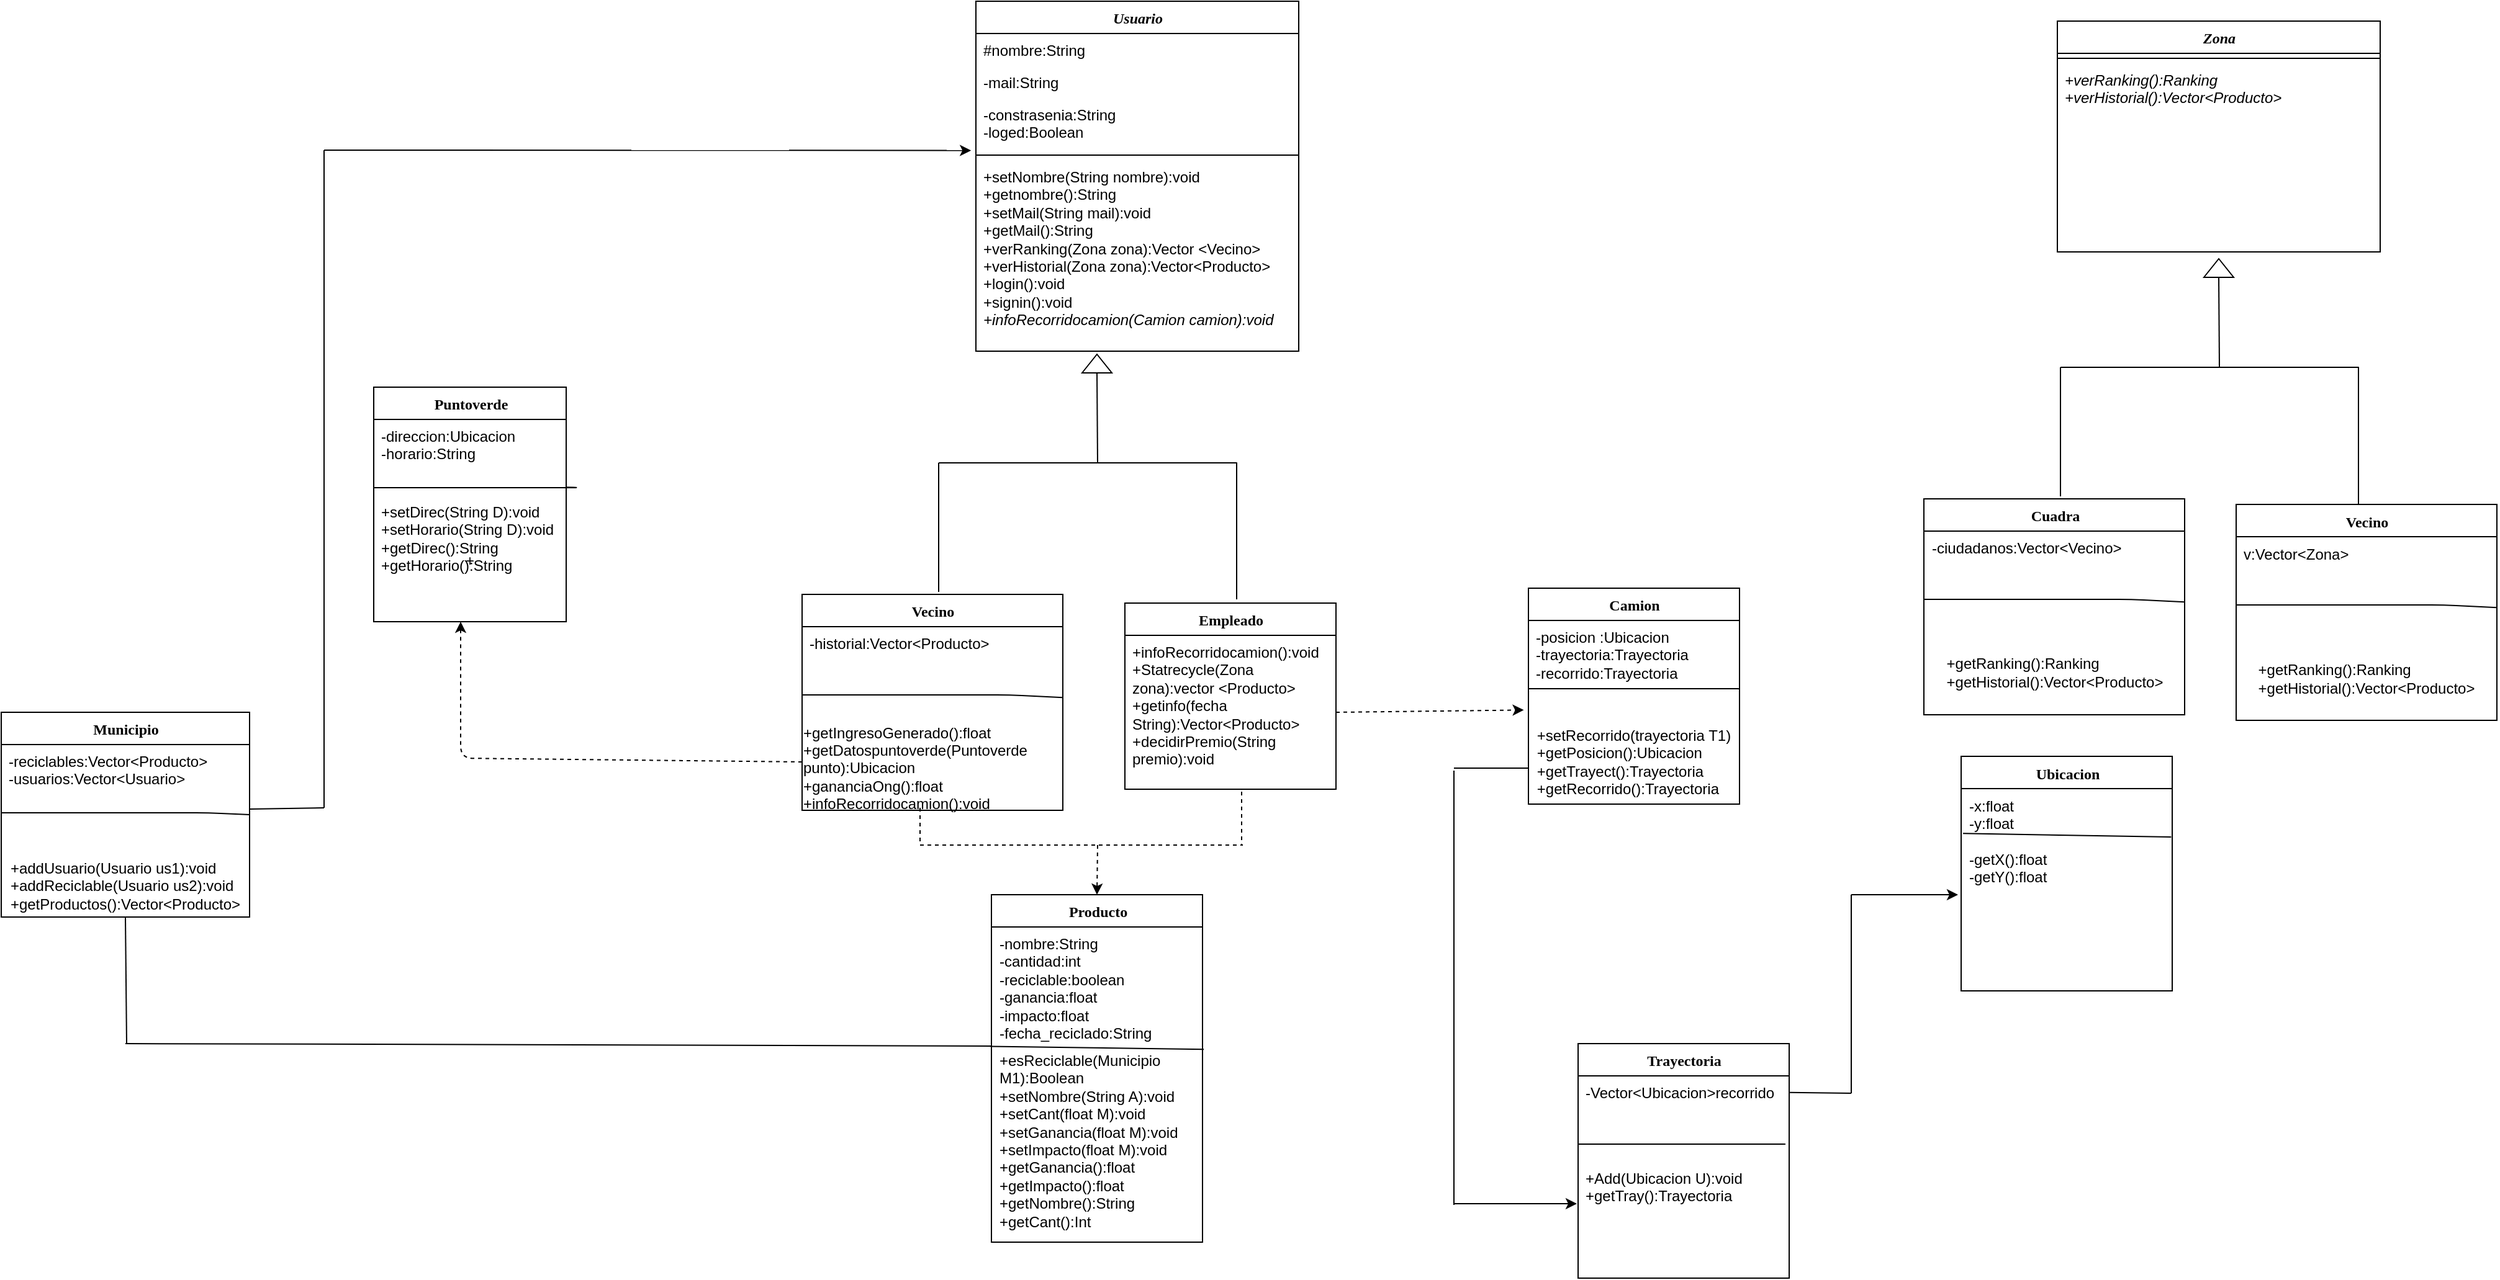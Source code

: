 <mxfile version="10.7.5" type="google"><diagram name="Page-1" id="6133507b-19e7-1e82-6fc7-422aa6c4b21f"><mxGraphModel dx="941" dy="1383" grid="1" gridSize="10" guides="1" tooltips="1" connect="1" arrows="1" fold="1" page="1" pageScale="1" pageWidth="1100" pageHeight="850" background="#ffffff" math="0" shadow="0"><root><mxCell id="0"/><mxCell id="1" parent="0"/><mxCell id="78961159f06e98e8-17" value="Producto" style="swimlane;html=1;fontStyle=1;align=center;verticalAlign=top;childLayout=stackLayout;horizontal=1;startSize=26;horizontalStack=0;resizeParent=1;resizeLast=0;collapsible=1;marginBottom=0;swimlaneFillColor=#ffffff;rounded=0;shadow=0;comic=0;labelBackgroundColor=none;strokeColor=#000000;strokeWidth=1;fillColor=none;fontFamily=Verdana;fontSize=12;fontColor=#000000;" parent="1" vertex="1"><mxGeometry x="867.5" y="-50" width="170" height="280" as="geometry"/></mxCell><mxCell id="78961159f06e98e8-23" value="-nombre:String&lt;br&gt;-cantidad:int&lt;br&gt;-reciclable:boolean&lt;br&gt;-ganancia:float&lt;br&gt;-impacto:float&lt;br&gt;-fecha_reciclado:String&lt;br&gt;" style="text;html=1;strokeColor=none;fillColor=none;align=left;verticalAlign=top;spacingLeft=4;spacingRight=4;whiteSpace=wrap;overflow=hidden;rotatable=0;points=[[0,0.5],[1,0.5]];portConstraint=eastwest;" parent="78961159f06e98e8-17" vertex="1"><mxGeometry y="26" width="170" height="94" as="geometry"/></mxCell><mxCell id="78961159f06e98e8-27" value="+esReciclable(Municipio M1):Boolean&lt;br&gt;+setNombre(String A):void&lt;br&gt;+setCant(float M):void&lt;br&gt;+setGanancia(float M):void&lt;br&gt;+setImpacto(float M):void&lt;br&gt;+getGanancia():float&lt;br&gt;+getImpacto():float&lt;br&gt;+getNombre():String&lt;br&gt;+getCant():Int&lt;br&gt;" style="text;html=1;strokeColor=none;fillColor=none;align=left;verticalAlign=top;spacingLeft=4;spacingRight=4;whiteSpace=wrap;overflow=hidden;rotatable=0;points=[[0,0.5],[1,0.5]];portConstraint=eastwest;" parent="78961159f06e98e8-17" vertex="1"><mxGeometry y="120" width="170" height="160" as="geometry"/></mxCell><mxCell id="J0pY3R6QzfcghA2zLbad-19" value="" style="endArrow=none;html=1;entryX=1.006;entryY=0.029;entryDx=0;entryDy=0;entryPerimeter=0;exitX=-0.005;exitY=0.014;exitDx=0;exitDy=0;exitPerimeter=0;" parent="78961159f06e98e8-17" source="78961159f06e98e8-27" target="78961159f06e98e8-27" edge="1"><mxGeometry width="50" height="50" relative="1" as="geometry"><mxPoint x="-165" y="730" as="sourcePoint"/><mxPoint x="-115" y="680" as="targetPoint"/></mxGeometry></mxCell><mxCell id="78961159f06e98e8-43" value="&lt;i&gt;Usuario&lt;/i&gt;" style="swimlane;html=1;fontStyle=1;align=center;verticalAlign=top;childLayout=stackLayout;horizontal=1;startSize=26;horizontalStack=0;resizeParent=1;resizeLast=0;collapsible=1;marginBottom=0;swimlaneFillColor=#ffffff;rounded=0;shadow=0;comic=0;labelBackgroundColor=none;strokeColor=#000000;strokeWidth=1;fillColor=none;fontFamily=Verdana;fontSize=12;fontColor=#000000;" parent="1" vertex="1"><mxGeometry x="855" y="-770" width="260" height="282" as="geometry"/></mxCell><mxCell id="78961159f06e98e8-44" value="#nombre:String" style="text;html=1;strokeColor=none;fillColor=none;align=left;verticalAlign=top;spacingLeft=4;spacingRight=4;whiteSpace=wrap;overflow=hidden;rotatable=0;points=[[0,0.5],[1,0.5]];portConstraint=eastwest;" parent="78961159f06e98e8-43" vertex="1"><mxGeometry y="26" width="260" height="26" as="geometry"/></mxCell><mxCell id="78961159f06e98e8-45" value="-mail:String" style="text;html=1;strokeColor=none;fillColor=none;align=left;verticalAlign=top;spacingLeft=4;spacingRight=4;whiteSpace=wrap;overflow=hidden;rotatable=0;points=[[0,0.5],[1,0.5]];portConstraint=eastwest;" parent="78961159f06e98e8-43" vertex="1"><mxGeometry y="52" width="260" height="26" as="geometry"/></mxCell><mxCell id="78961159f06e98e8-52" value="-constrasenia:String&lt;br&gt;-loged:Boolean&lt;br&gt;" style="text;html=1;strokeColor=none;fillColor=none;align=left;verticalAlign=top;spacingLeft=4;spacingRight=4;whiteSpace=wrap;overflow=hidden;rotatable=0;points=[[0,0.5],[1,0.5]];portConstraint=eastwest;" parent="78961159f06e98e8-43" vertex="1"><mxGeometry y="78" width="260" height="42" as="geometry"/></mxCell><mxCell id="78961159f06e98e8-51" value="" style="line;html=1;strokeWidth=1;fillColor=none;align=left;verticalAlign=middle;spacingTop=-1;spacingLeft=3;spacingRight=3;rotatable=0;labelPosition=right;points=[];portConstraint=eastwest;" parent="78961159f06e98e8-43" vertex="1"><mxGeometry y="120" width="260" height="8" as="geometry"/></mxCell><mxCell id="J0pY3R6QzfcghA2zLbad-2" value="&lt;span&gt;+setNombre(String nombre):void&lt;/span&gt;&lt;br&gt;&lt;span&gt;+getnombre():String&lt;/span&gt;&lt;br&gt;&lt;span&gt;+setMail(String mail):void&lt;/span&gt;&lt;br&gt;&lt;span&gt;+getMail():String&lt;/span&gt;&lt;br&gt;&lt;span&gt;+verRanking(Zona zona):Vector &amp;lt;Vecino&amp;gt;&lt;br&gt;&lt;/span&gt;+verHistorial(Zona zona):Vector&amp;lt;Producto&amp;gt;&lt;br&gt;+login():void&lt;br&gt;+signin():void&lt;br&gt;&lt;i&gt;+infoRecorridocamion(Camion camion):void&lt;/i&gt;&lt;br&gt;" style="text;html=1;strokeColor=none;fillColor=none;align=left;verticalAlign=top;spacingLeft=4;spacingRight=4;whiteSpace=wrap;overflow=hidden;rotatable=0;points=[[0,0.5],[1,0.5]];portConstraint=eastwest;" parent="78961159f06e98e8-43" vertex="1"><mxGeometry y="128" width="260" height="152" as="geometry"/></mxCell><mxCell id="78961159f06e98e8-82" value="Vecino" style="swimlane;html=1;fontStyle=1;align=center;verticalAlign=top;childLayout=stackLayout;horizontal=1;startSize=26;horizontalStack=0;resizeParent=1;resizeLast=0;collapsible=1;marginBottom=0;swimlaneFillColor=#ffffff;rounded=0;shadow=0;comic=0;labelBackgroundColor=none;strokeColor=#000000;strokeWidth=1;fillColor=none;fontFamily=Verdana;fontSize=12;fontColor=#000000;" parent="1" vertex="1"><mxGeometry x="715" y="-292" width="210" height="174" as="geometry"/></mxCell><mxCell id="J0pY3R6QzfcghA2zLbad-3" value="" style="endArrow=none;html=1;" parent="78961159f06e98e8-82" target="b94bc138ca980ef-4" edge="1"><mxGeometry width="50" height="50" relative="1" as="geometry"><mxPoint y="81" as="sourcePoint"/><mxPoint x="50" y="31" as="targetPoint"/><Array as="points"><mxPoint x="167" y="81"/></Array></mxGeometry></mxCell><mxCell id="b94bc138ca980ef-4" value="-historial:Vector&amp;lt;Producto&amp;gt;&lt;br&gt;" style="text;html=1;strokeColor=none;fillColor=none;align=left;verticalAlign=top;spacingLeft=4;spacingRight=4;whiteSpace=wrap;overflow=hidden;rotatable=0;points=[[0,0.5],[1,0.5]];portConstraint=eastwest;" parent="78961159f06e98e8-82" vertex="1"><mxGeometry y="26" width="210" height="104" as="geometry"/></mxCell><mxCell id="J0pY3R6QzfcghA2zLbad-6" value="&lt;div style=&quot;text-align: left&quot;&gt;&lt;span&gt;+getIngresoGenerado():float&lt;/span&gt;&lt;/div&gt;&lt;div style=&quot;text-align: left&quot;&gt;&lt;span&gt;+getDatospuntoverde(Puntoverde punto):Ubicacion&lt;/span&gt;&lt;/div&gt;&lt;div style=&quot;text-align: left&quot;&gt;&lt;span&gt;+gananciaOng():float&lt;/span&gt;&lt;/div&gt;&lt;div style=&quot;text-align: left&quot;&gt;&lt;span&gt;+infoRecorridocamion():void&lt;/span&gt;&lt;/div&gt;" style="text;html=1;strokeColor=none;fillColor=none;align=center;verticalAlign=middle;whiteSpace=wrap;rounded=0;" parent="78961159f06e98e8-82" vertex="1"><mxGeometry y="130" width="210" height="20" as="geometry"/></mxCell><mxCell id="Xi8D6aE8FqmHuR4cOf8C-1" value="" style="triangle;whiteSpace=wrap;html=1;rotation=-90;" parent="1" vertex="1"><mxGeometry x="945" y="-490" width="15" height="24" as="geometry"/></mxCell><mxCell id="Xi8D6aE8FqmHuR4cOf8C-4" value="Empleado" style="swimlane;html=1;fontStyle=1;align=center;verticalAlign=top;childLayout=stackLayout;horizontal=1;startSize=26;horizontalStack=0;resizeParent=1;resizeLast=0;collapsible=1;marginBottom=0;swimlaneFillColor=#ffffff;rounded=0;shadow=0;comic=0;labelBackgroundColor=none;strokeColor=#000000;strokeWidth=1;fillColor=none;fontFamily=Verdana;fontSize=12;fontColor=#000000;" parent="1" vertex="1"><mxGeometry x="975" y="-285" width="170" height="150" as="geometry"/></mxCell><mxCell id="Xi8D6aE8FqmHuR4cOf8C-8" value="+infoRecorridocamion():void&lt;br&gt;+Statrecycle(Zona zona):vector &amp;lt;Producto&amp;gt;&lt;br&gt;+getinfo(fecha String):Vector&amp;lt;Producto&amp;gt;&lt;br&gt;+decidirPremio(String premio):void&lt;br&gt;" style="text;html=1;strokeColor=none;fillColor=none;align=left;verticalAlign=top;spacingLeft=4;spacingRight=4;whiteSpace=wrap;overflow=hidden;rotatable=0;points=[[0,0.5],[1,0.5]];portConstraint=eastwest;" parent="Xi8D6aE8FqmHuR4cOf8C-4" vertex="1"><mxGeometry y="26" width="170" height="124" as="geometry"/></mxCell><mxCell id="J0pY3R6QzfcghA2zLbad-7" style="edgeStyle=orthogonalEdgeStyle;rounded=0;orthogonalLoop=1;jettySize=auto;html=1;exitX=0;exitY=0.5;exitDx=0;exitDy=0;" parent="1" source="b94bc138ca980ef-4" edge="1"><mxGeometry relative="1" as="geometry"><mxPoint x="715" y="-214" as="targetPoint"/></mxGeometry></mxCell><mxCell id="J0pY3R6QzfcghA2zLbad-13" value="" style="endArrow=none;html=1;" parent="1" edge="1"><mxGeometry width="50" height="50" relative="1" as="geometry"><mxPoint x="825" y="-398" as="sourcePoint"/><mxPoint x="962.5" y="-398" as="targetPoint"/><Array as="points"><mxPoint x="962.5" y="-398"/><mxPoint x="1070" y="-398"/></Array></mxGeometry></mxCell><mxCell id="J0pY3R6QzfcghA2zLbad-15" value="" style="endArrow=none;html=1;" parent="1" edge="1"><mxGeometry width="50" height="50" relative="1" as="geometry"><mxPoint x="825" y="-294" as="sourcePoint"/><mxPoint x="825" y="-398" as="targetPoint"/></mxGeometry></mxCell><mxCell id="J0pY3R6QzfcghA2zLbad-16" value="" style="endArrow=none;html=1;" parent="1" edge="1"><mxGeometry width="50" height="50" relative="1" as="geometry"><mxPoint x="1065" y="-288" as="sourcePoint"/><mxPoint x="1065" y="-398" as="targetPoint"/></mxGeometry></mxCell><mxCell id="J0pY3R6QzfcghA2zLbad-17" value="" style="endArrow=none;html=1;entryX=0;entryY=0.5;entryDx=0;entryDy=0;" parent="1" target="Xi8D6aE8FqmHuR4cOf8C-1" edge="1"><mxGeometry width="50" height="50" relative="1" as="geometry"><mxPoint x="953" y="-398" as="sourcePoint"/><mxPoint x="615" y="-98" as="targetPoint"/></mxGeometry></mxCell><mxCell id="J0pY3R6QzfcghA2zLbad-20" value="" style="endArrow=none;html=1;entryX=0.5;entryY=1;entryDx=0;entryDy=0;" parent="1" target="J0pY3R6QzfcghA2zLbad-39" edge="1"><mxGeometry width="50" height="50" relative="1" as="geometry"><mxPoint x="171" y="70" as="sourcePoint"/><mxPoint x="640" y="630" as="targetPoint"/></mxGeometry></mxCell><mxCell id="J0pY3R6QzfcghA2zLbad-21" value="" style="endArrow=classic;html=1;entryX=-0.015;entryY=-0.051;entryDx=0;entryDy=0;entryPerimeter=0;" parent="1" target="J0pY3R6QzfcghA2zLbad-2" edge="1"><mxGeometry width="50" height="50" relative="1" as="geometry"><mxPoint x="330" y="-650" as="sourcePoint"/><mxPoint x="350" y="-220" as="targetPoint"/></mxGeometry></mxCell><mxCell id="J0pY3R6QzfcghA2zLbad-23" value="" style="endArrow=classic;html=1;entryX=0.5;entryY=0;entryDx=0;entryDy=0;dashed=1;" parent="1" target="78961159f06e98e8-17" edge="1"><mxGeometry width="50" height="50" relative="1" as="geometry"><mxPoint x="953" y="-90" as="sourcePoint"/><mxPoint x="830" y="870" as="targetPoint"/></mxGeometry></mxCell><mxCell id="J0pY3R6QzfcghA2zLbad-24" value="" style="endArrow=none;html=1;dashed=1;" parent="1" edge="1"><mxGeometry width="50" height="50" relative="1" as="geometry"><mxPoint x="810" y="-90" as="sourcePoint"/><mxPoint x="1070" y="-90" as="targetPoint"/></mxGeometry></mxCell><mxCell id="J0pY3R6QzfcghA2zLbad-25" value="" style="endArrow=none;html=1;dashed=1;" parent="1" edge="1"><mxGeometry width="50" height="50" relative="1" as="geometry"><mxPoint x="810" y="-120" as="sourcePoint"/><mxPoint x="810" y="-90" as="targetPoint"/></mxGeometry></mxCell><mxCell id="J0pY3R6QzfcghA2zLbad-26" value="" style="endArrow=none;html=1;dashed=1;" parent="1" edge="1"><mxGeometry width="50" height="50" relative="1" as="geometry"><mxPoint x="1069" y="-133" as="sourcePoint"/><mxPoint x="1069" y="-90" as="targetPoint"/><Array as="points"><mxPoint x="1069" y="-90"/></Array></mxGeometry></mxCell><mxCell id="J0pY3R6QzfcghA2zLbad-27" value="Camion" style="swimlane;html=1;fontStyle=1;align=center;verticalAlign=top;childLayout=stackLayout;horizontal=1;startSize=26;horizontalStack=0;resizeParent=1;resizeLast=0;collapsible=1;marginBottom=0;swimlaneFillColor=#ffffff;rounded=0;shadow=0;comic=0;labelBackgroundColor=none;strokeColor=#000000;strokeWidth=1;fillColor=none;fontFamily=Verdana;fontSize=12;fontColor=#000000;" parent="1" vertex="1"><mxGeometry x="1300" y="-297" width="170" height="174" as="geometry"/></mxCell><mxCell id="J0pY3R6QzfcghA2zLbad-28" value="" style="endArrow=none;html=1;" parent="J0pY3R6QzfcghA2zLbad-27" target="J0pY3R6QzfcghA2zLbad-29" edge="1"><mxGeometry width="50" height="50" relative="1" as="geometry"><mxPoint y="81" as="sourcePoint"/><mxPoint x="50" y="31" as="targetPoint"/><Array as="points"><mxPoint x="167" y="81"/></Array></mxGeometry></mxCell><mxCell id="J0pY3R6QzfcghA2zLbad-29" value="-posicion :Ubicacion&lt;br&gt;-trayectoria:Trayectoria&lt;br&gt;-recorrido:Trayectoria&lt;br&gt;" style="text;html=1;strokeColor=none;fillColor=none;align=left;verticalAlign=top;spacingLeft=4;spacingRight=4;whiteSpace=wrap;overflow=hidden;rotatable=0;points=[[0,0.5],[1,0.5]];portConstraint=eastwest;" parent="J0pY3R6QzfcghA2zLbad-27" vertex="1"><mxGeometry y="26" width="170" height="104" as="geometry"/></mxCell><mxCell id="J0pY3R6QzfcghA2zLbad-30" value="&lt;div style=&quot;text-align: left&quot;&gt;+setRecorrido(trayectoria T1)&lt;/div&gt;&lt;div style=&quot;text-align: left&quot;&gt;+getPosicion():Ubicacion&lt;/div&gt;&lt;div style=&quot;text-align: left&quot;&gt;+getTrayect():Trayectoria&lt;/div&gt;&lt;div style=&quot;text-align: left&quot;&gt;+getRecorrido():Trayectoria&lt;/div&gt;" style="text;html=1;strokeColor=none;fillColor=none;align=center;verticalAlign=middle;whiteSpace=wrap;rounded=0;" parent="J0pY3R6QzfcghA2zLbad-27" vertex="1"><mxGeometry y="130" width="170" height="20" as="geometry"/></mxCell><mxCell id="J0pY3R6QzfcghA2zLbad-31" value="" style="endArrow=classic;html=1;entryX=-0.022;entryY=0.694;entryDx=0;entryDy=0;dashed=1;exitX=1;exitY=0.5;exitDx=0;exitDy=0;entryPerimeter=0;" parent="1" source="Xi8D6aE8FqmHuR4cOf8C-8" target="J0pY3R6QzfcghA2zLbad-29" edge="1"><mxGeometry width="50" height="50" relative="1" as="geometry"><mxPoint x="963" y="-80" as="sourcePoint"/><mxPoint x="962.167" y="-39.667" as="targetPoint"/></mxGeometry></mxCell><mxCell id="J0pY3R6QzfcghA2zLbad-32" value="Puntoverde" style="swimlane;html=1;fontStyle=1;align=center;verticalAlign=top;childLayout=stackLayout;horizontal=1;startSize=26;horizontalStack=0;resizeParent=1;resizeLast=0;collapsible=1;marginBottom=0;swimlaneFillColor=#ffffff;rounded=0;shadow=0;comic=0;labelBackgroundColor=none;strokeColor=#000000;strokeWidth=1;fillColor=none;fontFamily=Verdana;fontSize=12;fontColor=#000000;" parent="1" vertex="1"><mxGeometry x="370" y="-459" width="155" height="189" as="geometry"/></mxCell><mxCell id="J0pY3R6QzfcghA2zLbad-33" value="" style="endArrow=none;html=1;" parent="J0pY3R6QzfcghA2zLbad-32" target="J0pY3R6QzfcghA2zLbad-34" edge="1"><mxGeometry width="50" height="50" relative="1" as="geometry"><mxPoint y="81" as="sourcePoint"/><mxPoint x="50" y="31" as="targetPoint"/><Array as="points"><mxPoint x="167" y="81"/></Array></mxGeometry></mxCell><mxCell id="J0pY3R6QzfcghA2zLbad-34" value="-direccion:Ubicacion&lt;br&gt;-horario:String&lt;br&gt;" style="text;html=1;strokeColor=none;fillColor=none;align=left;verticalAlign=top;spacingLeft=4;spacingRight=4;whiteSpace=wrap;overflow=hidden;rotatable=0;points=[[0,0.5],[1,0.5]];portConstraint=eastwest;" parent="J0pY3R6QzfcghA2zLbad-32" vertex="1"><mxGeometry y="26" width="155" height="104" as="geometry"/></mxCell><mxCell id="J0pY3R6QzfcghA2zLbad-35" value="&lt;div style=&quot;text-align: left&quot;&gt;+&lt;/div&gt;" style="text;html=1;strokeColor=none;fillColor=none;align=center;verticalAlign=middle;whiteSpace=wrap;rounded=0;" parent="J0pY3R6QzfcghA2zLbad-32" vertex="1"><mxGeometry y="130" width="155" height="20" as="geometry"/></mxCell><mxCell id="J0pY3R6QzfcghA2zLbad-36" value="+setDirec(String D):void&lt;br&gt;+setHorario(String D):void&lt;br&gt;+getDirec():String&lt;br&gt;+getHorario():String&lt;br&gt;" style="text;html=1;strokeColor=none;fillColor=none;align=left;verticalAlign=top;spacingLeft=4;spacingRight=4;whiteSpace=wrap;overflow=hidden;rotatable=0;points=[[0,0.5],[1,0.5]];portConstraint=eastwest;" parent="1" vertex="1"><mxGeometry x="370" y="-372" width="195" height="175" as="geometry"/></mxCell><mxCell id="J0pY3R6QzfcghA2zLbad-37" value="" style="endArrow=classic;html=1;dashed=1;exitX=0;exitY=0.25;exitDx=0;exitDy=0;" parent="1" source="J0pY3R6QzfcghA2zLbad-6" edge="1"><mxGeometry width="50" height="50" relative="1" as="geometry"><mxPoint x="450" y="-230" as="sourcePoint"/><mxPoint x="440" y="-270" as="targetPoint"/><Array as="points"><mxPoint x="440" y="-160"/></Array></mxGeometry></mxCell><mxCell id="J0pY3R6QzfcghA2zLbad-39" value="Municipio" style="swimlane;html=1;fontStyle=1;align=center;verticalAlign=top;childLayout=stackLayout;horizontal=1;startSize=26;horizontalStack=0;resizeParent=1;resizeLast=0;collapsible=1;marginBottom=0;swimlaneFillColor=#ffffff;rounded=0;shadow=0;comic=0;labelBackgroundColor=none;strokeColor=#000000;strokeWidth=1;fillColor=none;fontFamily=Verdana;fontSize=12;fontColor=#000000;" parent="1" vertex="1"><mxGeometry x="70" y="-197" width="200" height="165" as="geometry"/></mxCell><mxCell id="J0pY3R6QzfcghA2zLbad-40" value="" style="endArrow=none;html=1;" parent="J0pY3R6QzfcghA2zLbad-39" target="J0pY3R6QzfcghA2zLbad-41" edge="1"><mxGeometry width="50" height="50" relative="1" as="geometry"><mxPoint y="81" as="sourcePoint"/><mxPoint x="50" y="31" as="targetPoint"/><Array as="points"><mxPoint x="167" y="81"/></Array></mxGeometry></mxCell><mxCell id="J0pY3R6QzfcghA2zLbad-41" value="-reciclables:Vector&amp;lt;Producto&amp;gt;&lt;br&gt;-usuarios:Vector&amp;lt;Usuario&amp;gt;&lt;br&gt;" style="text;html=1;strokeColor=none;fillColor=none;align=left;verticalAlign=top;spacingLeft=4;spacingRight=4;whiteSpace=wrap;overflow=hidden;rotatable=0;points=[[0,0.5],[1,0.5]];portConstraint=eastwest;" parent="J0pY3R6QzfcghA2zLbad-39" vertex="1"><mxGeometry y="26" width="200" height="104" as="geometry"/></mxCell><mxCell id="J0pY3R6QzfcghA2zLbad-42" value="&lt;div style=&quot;text-align: left&quot;&gt;+addUsuario(Usuario us1):void&lt;/div&gt;&lt;div style=&quot;text-align: left&quot;&gt;+addReciclable(Usuario us2):void&lt;/div&gt;&lt;div style=&quot;text-align: left&quot;&gt;+getProductos():Vector&amp;lt;Producto&amp;gt;&lt;/div&gt;" style="text;html=1;strokeColor=none;fillColor=none;align=center;verticalAlign=middle;whiteSpace=wrap;rounded=0;" parent="J0pY3R6QzfcghA2zLbad-39" vertex="1"><mxGeometry y="130" width="200" height="20" as="geometry"/></mxCell><mxCell id="J0pY3R6QzfcghA2zLbad-45" value="" style="endArrow=none;html=1;exitX=0.003;exitY=1.021;exitDx=0;exitDy=0;exitPerimeter=0;" parent="1" source="78961159f06e98e8-23" edge="1"><mxGeometry width="50" height="50" relative="1" as="geometry"><mxPoint x="181" y="80" as="sourcePoint"/><mxPoint x="170" y="70" as="targetPoint"/></mxGeometry></mxCell><mxCell id="J0pY3R6QzfcghA2zLbad-46" value="" style="endArrow=none;html=1;exitX=1;exitY=0.5;exitDx=0;exitDy=0;" parent="1" source="J0pY3R6QzfcghA2zLbad-41" edge="1"><mxGeometry width="50" height="50" relative="1" as="geometry"><mxPoint x="40" y="1060" as="sourcePoint"/><mxPoint x="330" y="-120" as="targetPoint"/></mxGeometry></mxCell><mxCell id="J0pY3R6QzfcghA2zLbad-47" value="" style="endArrow=none;html=1;" parent="1" edge="1"><mxGeometry width="50" height="50" relative="1" as="geometry"><mxPoint x="330" y="-120" as="sourcePoint"/><mxPoint x="330" y="-650" as="targetPoint"/><Array as="points"/></mxGeometry></mxCell><mxCell id="J0pY3R6QzfcghA2zLbad-48" value="Trayectoria" style="swimlane;html=1;fontStyle=1;align=center;verticalAlign=top;childLayout=stackLayout;horizontal=1;startSize=26;horizontalStack=0;resizeParent=1;resizeLast=0;collapsible=1;marginBottom=0;swimlaneFillColor=#ffffff;rounded=0;shadow=0;comic=0;labelBackgroundColor=none;strokeColor=#000000;strokeWidth=1;fillColor=none;fontFamily=Verdana;fontSize=12;fontColor=#000000;" parent="1" vertex="1"><mxGeometry x="1340" y="70" width="170" height="189" as="geometry"/></mxCell><mxCell id="J0pY3R6QzfcghA2zLbad-49" value="" style="endArrow=none;html=1;" parent="J0pY3R6QzfcghA2zLbad-48" edge="1"><mxGeometry width="50" height="50" relative="1" as="geometry"><mxPoint y="81" as="sourcePoint"/><mxPoint x="167" y="81" as="targetPoint"/><Array as="points"><mxPoint x="90" y="81"/></Array></mxGeometry></mxCell><mxCell id="J0pY3R6QzfcghA2zLbad-50" value="-Vector&amp;lt;Ubicacion&amp;gt;recorrido&lt;br&gt;" style="text;html=1;strokeColor=none;fillColor=none;align=left;verticalAlign=top;spacingLeft=4;spacingRight=4;whiteSpace=wrap;overflow=hidden;rotatable=0;points=[[0,0.5],[1,0.5]];portConstraint=eastwest;" parent="J0pY3R6QzfcghA2zLbad-48" vertex="1"><mxGeometry y="26" width="170" height="50" as="geometry"/></mxCell><mxCell id="J0pY3R6QzfcghA2zLbad-56" value="+Add(Ubicacion U):void&lt;br&gt;+getTray():Trayectoria&lt;br&gt;" style="text;html=1;strokeColor=none;fillColor=none;align=left;verticalAlign=top;spacingLeft=4;spacingRight=4;whiteSpace=wrap;overflow=hidden;rotatable=0;points=[[0,0.5],[1,0.5]];portConstraint=eastwest;" parent="1" vertex="1"><mxGeometry x="1340" y="164.5" width="170" height="50" as="geometry"/></mxCell><mxCell id="my8wAziEAL4IFqJc6Ehm-3" value="" style="endArrow=none;html=1;entryX=0;entryY=0.75;entryDx=0;entryDy=0;" edge="1" parent="1" target="J0pY3R6QzfcghA2zLbad-30"><mxGeometry width="50" height="50" relative="1" as="geometry"><mxPoint x="1240" y="-152" as="sourcePoint"/><mxPoint x="870" y="280" as="targetPoint"/></mxGeometry></mxCell><mxCell id="my8wAziEAL4IFqJc6Ehm-4" value="" style="endArrow=none;html=1;" edge="1" parent="1"><mxGeometry width="50" height="50" relative="1" as="geometry"><mxPoint x="1240" y="200" as="sourcePoint"/><mxPoint x="1240" y="-150" as="targetPoint"/></mxGeometry></mxCell><mxCell id="my8wAziEAL4IFqJc6Ehm-5" value="" style="endArrow=classic;html=1;" edge="1" parent="1"><mxGeometry width="50" height="50" relative="1" as="geometry"><mxPoint x="1240" y="199" as="sourcePoint"/><mxPoint x="1339" y="199" as="targetPoint"/></mxGeometry></mxCell><mxCell id="my8wAziEAL4IFqJc6Ehm-6" value="Ubicacion" style="swimlane;html=1;fontStyle=1;align=center;verticalAlign=top;childLayout=stackLayout;horizontal=1;startSize=26;horizontalStack=0;resizeParent=1;resizeLast=0;collapsible=1;marginBottom=0;swimlaneFillColor=#ffffff;rounded=0;shadow=0;comic=0;labelBackgroundColor=none;strokeColor=#000000;strokeWidth=1;fillColor=none;fontFamily=Verdana;fontSize=12;fontColor=#000000;" vertex="1" parent="1"><mxGeometry x="1648.5" y="-161.5" width="170" height="189" as="geometry"/></mxCell><mxCell id="my8wAziEAL4IFqJc6Ehm-7" value="" style="endArrow=none;html=1;exitX=0.009;exitY=0.723;exitDx=0;exitDy=0;exitPerimeter=0;entryX=0.995;entryY=0.78;entryDx=0;entryDy=0;entryPerimeter=0;" edge="1" parent="my8wAziEAL4IFqJc6Ehm-6" source="my8wAziEAL4IFqJc6Ehm-8" target="my8wAziEAL4IFqJc6Ehm-8"><mxGeometry width="50" height="50" relative="1" as="geometry"><mxPoint y="81" as="sourcePoint"/><mxPoint x="167" y="81" as="targetPoint"/><Array as="points"/></mxGeometry></mxCell><mxCell id="my8wAziEAL4IFqJc6Ehm-8" value="-x:float&lt;br&gt;-y:float&lt;br&gt;" style="text;html=1;strokeColor=none;fillColor=none;align=left;verticalAlign=top;spacingLeft=4;spacingRight=4;whiteSpace=wrap;overflow=hidden;rotatable=0;points=[[0,0.5],[1,0.5]];portConstraint=eastwest;" vertex="1" parent="my8wAziEAL4IFqJc6Ehm-6"><mxGeometry y="26" width="170" height="50" as="geometry"/></mxCell><mxCell id="my8wAziEAL4IFqJc6Ehm-10" value="-getX():float&lt;br&gt;-getY():float&lt;br&gt;" style="text;html=1;strokeColor=none;fillColor=none;align=left;verticalAlign=top;spacingLeft=4;spacingRight=4;whiteSpace=wrap;overflow=hidden;rotatable=0;points=[[0,0.5],[1,0.5]];portConstraint=eastwest;" vertex="1" parent="1"><mxGeometry x="1648.5" y="-92" width="170" height="50" as="geometry"/></mxCell><mxCell id="my8wAziEAL4IFqJc6Ehm-11" value="" style="endArrow=classic;html=1;" edge="1" parent="1"><mxGeometry width="50" height="50" relative="1" as="geometry"><mxPoint x="1560" y="-50" as="sourcePoint"/><mxPoint x="1646" y="-50" as="targetPoint"/></mxGeometry></mxCell><mxCell id="my8wAziEAL4IFqJc6Ehm-12" value="" style="endArrow=none;html=1;" edge="1" parent="1"><mxGeometry width="50" height="50" relative="1" as="geometry"><mxPoint x="1560" y="110" as="sourcePoint"/><mxPoint x="1560" y="-50" as="targetPoint"/></mxGeometry></mxCell><mxCell id="my8wAziEAL4IFqJc6Ehm-13" value="" style="endArrow=none;html=1;exitX=1.002;exitY=0.268;exitDx=0;exitDy=0;exitPerimeter=0;" edge="1" parent="1" source="J0pY3R6QzfcghA2zLbad-50"><mxGeometry width="50" height="50" relative="1" as="geometry"><mxPoint x="1050" y="330" as="sourcePoint"/><mxPoint x="1560" y="110" as="targetPoint"/></mxGeometry></mxCell><mxCell id="my8wAziEAL4IFqJc6Ehm-14" value="&lt;i&gt;Zona&lt;/i&gt;" style="swimlane;html=1;fontStyle=1;align=center;verticalAlign=top;childLayout=stackLayout;horizontal=1;startSize=26;horizontalStack=0;resizeParent=1;resizeLast=0;collapsible=1;marginBottom=0;swimlaneFillColor=#ffffff;rounded=0;shadow=0;comic=0;labelBackgroundColor=none;strokeColor=#000000;strokeWidth=1;fillColor=none;fontFamily=Verdana;fontSize=12;fontColor=#000000;" vertex="1" parent="1"><mxGeometry x="1726" y="-754" width="260" height="186" as="geometry"/></mxCell><mxCell id="my8wAziEAL4IFqJc6Ehm-18" value="" style="line;html=1;strokeWidth=1;fillColor=none;align=left;verticalAlign=middle;spacingTop=-1;spacingLeft=3;spacingRight=3;rotatable=0;labelPosition=right;points=[];portConstraint=eastwest;" vertex="1" parent="my8wAziEAL4IFqJc6Ehm-14"><mxGeometry y="26" width="260" height="8" as="geometry"/></mxCell><mxCell id="my8wAziEAL4IFqJc6Ehm-19" value="&lt;i&gt;+verRanking():Ranking&lt;br&gt;+verHistorial():Vector&amp;lt;Producto&amp;gt;&lt;/i&gt;&lt;br&gt;" style="text;html=1;strokeColor=none;fillColor=none;align=left;verticalAlign=top;spacingLeft=4;spacingRight=4;whiteSpace=wrap;overflow=hidden;rotatable=0;points=[[0,0.5],[1,0.5]];portConstraint=eastwest;" vertex="1" parent="my8wAziEAL4IFqJc6Ehm-14"><mxGeometry y="34" width="260" height="152" as="geometry"/></mxCell><mxCell id="my8wAziEAL4IFqJc6Ehm-20" value="Cuadra" style="swimlane;html=1;fontStyle=1;align=center;verticalAlign=top;childLayout=stackLayout;horizontal=1;startSize=26;horizontalStack=0;resizeParent=1;resizeLast=0;collapsible=1;marginBottom=0;swimlaneFillColor=#ffffff;rounded=0;shadow=0;comic=0;labelBackgroundColor=none;strokeColor=#000000;strokeWidth=1;fillColor=none;fontFamily=Verdana;fontSize=12;fontColor=#000000;" vertex="1" parent="1"><mxGeometry x="1618.5" y="-369" width="210" height="174" as="geometry"/></mxCell><mxCell id="my8wAziEAL4IFqJc6Ehm-21" value="" style="endArrow=none;html=1;" edge="1" parent="my8wAziEAL4IFqJc6Ehm-20" target="my8wAziEAL4IFqJc6Ehm-22"><mxGeometry width="50" height="50" relative="1" as="geometry"><mxPoint y="81" as="sourcePoint"/><mxPoint x="50" y="31" as="targetPoint"/><Array as="points"><mxPoint x="167" y="81"/></Array></mxGeometry></mxCell><mxCell id="my8wAziEAL4IFqJc6Ehm-22" value="-ciudadanos:Vector&amp;lt;Vecino&amp;gt;" style="text;html=1;strokeColor=none;fillColor=none;align=left;verticalAlign=top;spacingLeft=4;spacingRight=4;whiteSpace=wrap;overflow=hidden;rotatable=0;points=[[0,0.5],[1,0.5]];portConstraint=eastwest;" vertex="1" parent="my8wAziEAL4IFqJc6Ehm-20"><mxGeometry y="26" width="210" height="104" as="geometry"/></mxCell><mxCell id="my8wAziEAL4IFqJc6Ehm-23" value="&lt;div style=&quot;text-align: left&quot;&gt;+getRanking():Ranking&lt;/div&gt;&lt;div style=&quot;text-align: left&quot;&gt;+getHistorial():Vector&amp;lt;Producto&amp;gt;&lt;/div&gt;" style="text;html=1;strokeColor=none;fillColor=none;align=center;verticalAlign=middle;whiteSpace=wrap;rounded=0;" vertex="1" parent="my8wAziEAL4IFqJc6Ehm-20"><mxGeometry y="130" width="210" height="20" as="geometry"/></mxCell><mxCell id="my8wAziEAL4IFqJc6Ehm-24" value="" style="triangle;whiteSpace=wrap;html=1;rotation=-90;" vertex="1" parent="1"><mxGeometry x="1848.5" y="-567" width="15" height="24" as="geometry"/></mxCell><mxCell id="my8wAziEAL4IFqJc6Ehm-26" value="" style="endArrow=none;html=1;" edge="1" parent="1"><mxGeometry width="50" height="50" relative="1" as="geometry"><mxPoint x="1728.5" y="-475" as="sourcePoint"/><mxPoint x="1866" y="-475" as="targetPoint"/><Array as="points"><mxPoint x="1866" y="-475"/><mxPoint x="1973.5" y="-475"/></Array></mxGeometry></mxCell><mxCell id="my8wAziEAL4IFqJc6Ehm-27" value="" style="endArrow=none;html=1;" edge="1" parent="1"><mxGeometry width="50" height="50" relative="1" as="geometry"><mxPoint x="1728.5" y="-371" as="sourcePoint"/><mxPoint x="1728.5" y="-475" as="targetPoint"/></mxGeometry></mxCell><mxCell id="my8wAziEAL4IFqJc6Ehm-28" value="" style="endArrow=none;html=1;" edge="1" parent="1"><mxGeometry width="50" height="50" relative="1" as="geometry"><mxPoint x="1968.5" y="-365" as="sourcePoint"/><mxPoint x="1968.5" y="-475" as="targetPoint"/></mxGeometry></mxCell><mxCell id="my8wAziEAL4IFqJc6Ehm-29" value="" style="endArrow=none;html=1;entryX=0;entryY=0.5;entryDx=0;entryDy=0;" edge="1" parent="1" target="my8wAziEAL4IFqJc6Ehm-24"><mxGeometry width="50" height="50" relative="1" as="geometry"><mxPoint x="1856.5" y="-475" as="sourcePoint"/><mxPoint x="1518.5" y="-175" as="targetPoint"/></mxGeometry></mxCell><mxCell id="my8wAziEAL4IFqJc6Ehm-30" value="Vecino" style="swimlane;html=1;fontStyle=1;align=center;verticalAlign=top;childLayout=stackLayout;horizontal=1;startSize=26;horizontalStack=0;resizeParent=1;resizeLast=0;collapsible=1;marginBottom=0;swimlaneFillColor=#ffffff;rounded=0;shadow=0;comic=0;labelBackgroundColor=none;strokeColor=#000000;strokeWidth=1;fillColor=none;fontFamily=Verdana;fontSize=12;fontColor=#000000;" vertex="1" parent="1"><mxGeometry x="1870" y="-364.5" width="210" height="174" as="geometry"/></mxCell><mxCell id="my8wAziEAL4IFqJc6Ehm-31" value="" style="endArrow=none;html=1;" edge="1" parent="my8wAziEAL4IFqJc6Ehm-30" target="my8wAziEAL4IFqJc6Ehm-32"><mxGeometry width="50" height="50" relative="1" as="geometry"><mxPoint y="81" as="sourcePoint"/><mxPoint x="50" y="31" as="targetPoint"/><Array as="points"><mxPoint x="167" y="81"/></Array></mxGeometry></mxCell><mxCell id="my8wAziEAL4IFqJc6Ehm-32" value="v:Vector&amp;lt;Zona&amp;gt;&lt;br&gt;" style="text;html=1;strokeColor=none;fillColor=none;align=left;verticalAlign=top;spacingLeft=4;spacingRight=4;whiteSpace=wrap;overflow=hidden;rotatable=0;points=[[0,0.5],[1,0.5]];portConstraint=eastwest;" vertex="1" parent="my8wAziEAL4IFqJc6Ehm-30"><mxGeometry y="26" width="210" height="104" as="geometry"/></mxCell><mxCell id="my8wAziEAL4IFqJc6Ehm-33" value="&lt;div style=&quot;text-align: left&quot;&gt;&lt;div&gt;+getRanking():Ranking&lt;/div&gt;&lt;div&gt;+getHistorial():Vector&amp;lt;Producto&amp;gt;&lt;/div&gt;&lt;/div&gt;" style="text;html=1;strokeColor=none;fillColor=none;align=center;verticalAlign=middle;whiteSpace=wrap;rounded=0;" vertex="1" parent="my8wAziEAL4IFqJc6Ehm-30"><mxGeometry y="130" width="210" height="20" as="geometry"/></mxCell></root></mxGraphModel></diagram></mxfile>